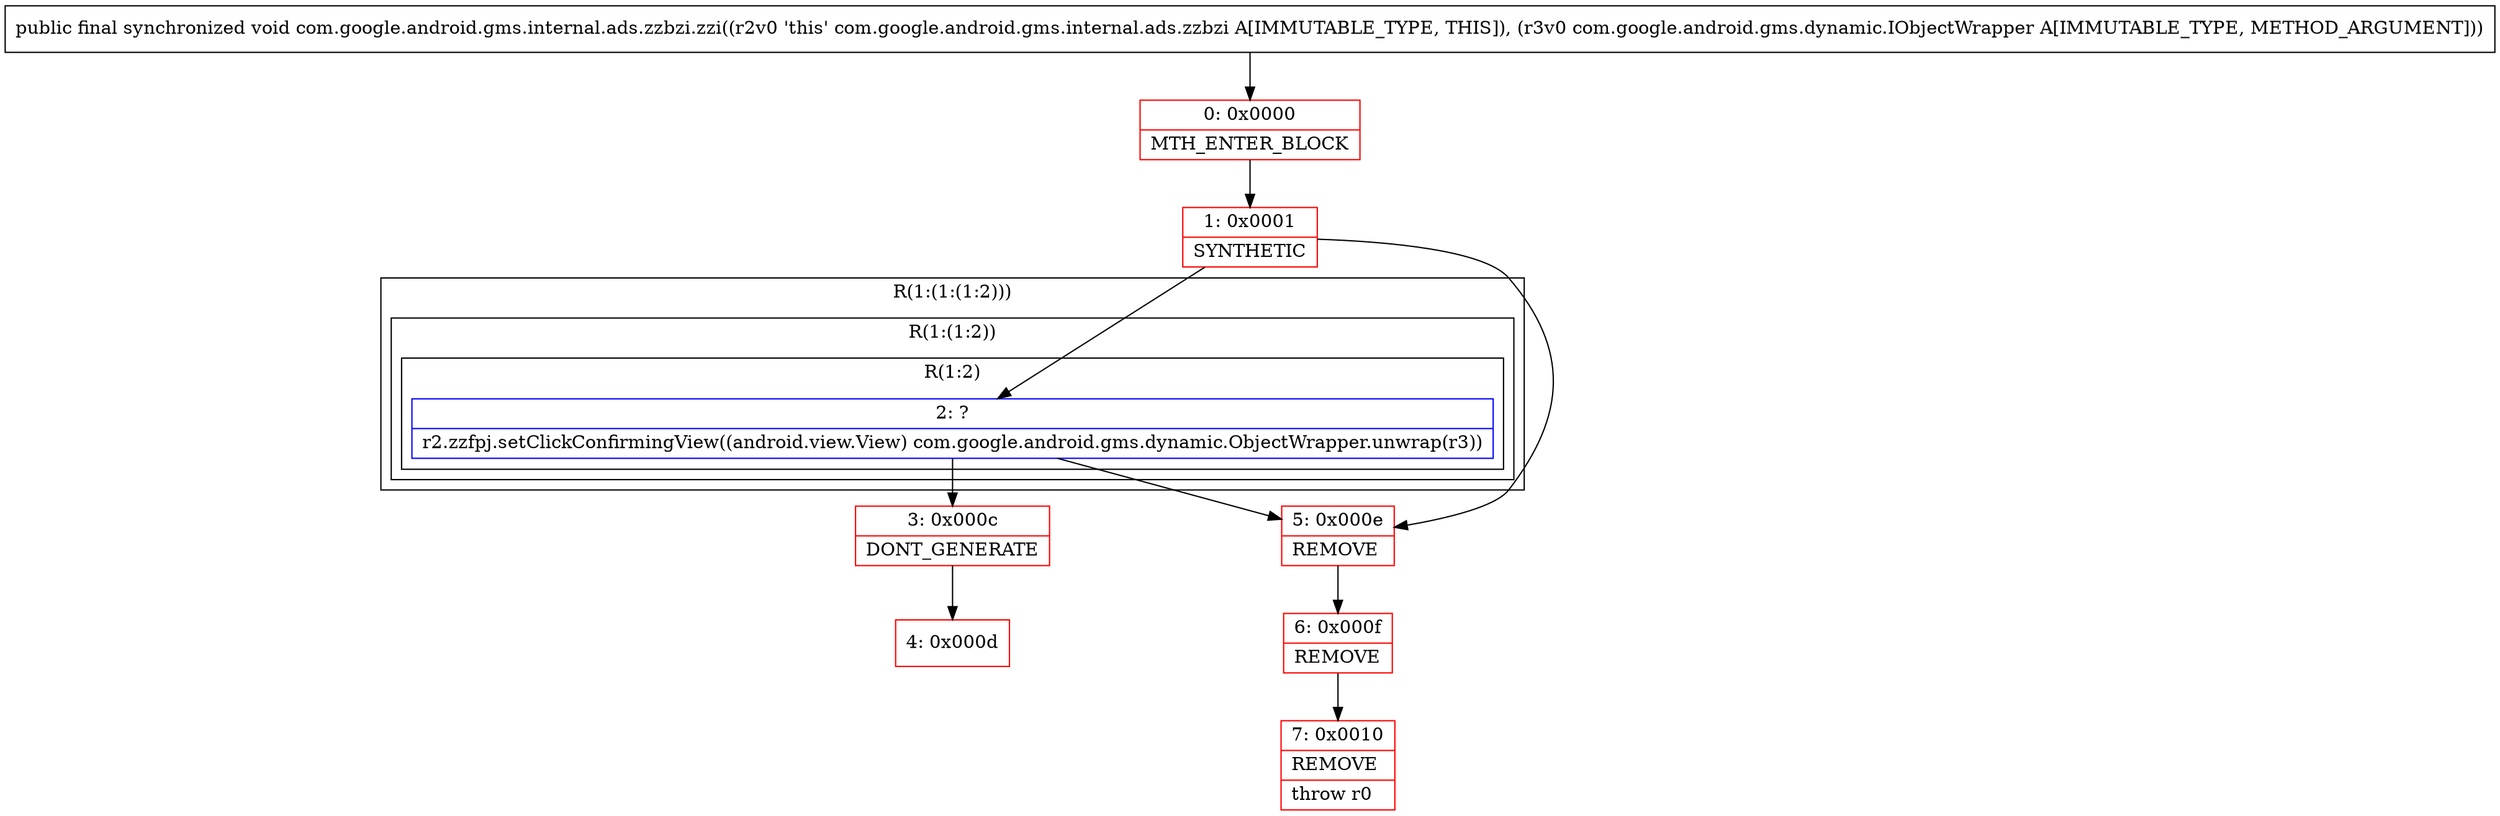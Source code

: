 digraph "CFG forcom.google.android.gms.internal.ads.zzbzi.zzi(Lcom\/google\/android\/gms\/dynamic\/IObjectWrapper;)V" {
subgraph cluster_Region_801544749 {
label = "R(1:(1:(1:2)))";
node [shape=record,color=blue];
subgraph cluster_Region_917491087 {
label = "R(1:(1:2))";
node [shape=record,color=blue];
subgraph cluster_Region_1178471536 {
label = "R(1:2)";
node [shape=record,color=blue];
Node_2 [shape=record,label="{2\:\ ?|r2.zzfpj.setClickConfirmingView((android.view.View) com.google.android.gms.dynamic.ObjectWrapper.unwrap(r3))\l}"];
}
}
}
Node_0 [shape=record,color=red,label="{0\:\ 0x0000|MTH_ENTER_BLOCK\l}"];
Node_1 [shape=record,color=red,label="{1\:\ 0x0001|SYNTHETIC\l}"];
Node_3 [shape=record,color=red,label="{3\:\ 0x000c|DONT_GENERATE\l}"];
Node_4 [shape=record,color=red,label="{4\:\ 0x000d}"];
Node_5 [shape=record,color=red,label="{5\:\ 0x000e|REMOVE\l}"];
Node_6 [shape=record,color=red,label="{6\:\ 0x000f|REMOVE\l}"];
Node_7 [shape=record,color=red,label="{7\:\ 0x0010|REMOVE\l|throw r0\l}"];
MethodNode[shape=record,label="{public final synchronized void com.google.android.gms.internal.ads.zzbzi.zzi((r2v0 'this' com.google.android.gms.internal.ads.zzbzi A[IMMUTABLE_TYPE, THIS]), (r3v0 com.google.android.gms.dynamic.IObjectWrapper A[IMMUTABLE_TYPE, METHOD_ARGUMENT])) }"];
MethodNode -> Node_0;
Node_2 -> Node_3;
Node_2 -> Node_5;
Node_0 -> Node_1;
Node_1 -> Node_2;
Node_1 -> Node_5;
Node_3 -> Node_4;
Node_5 -> Node_6;
Node_6 -> Node_7;
}

